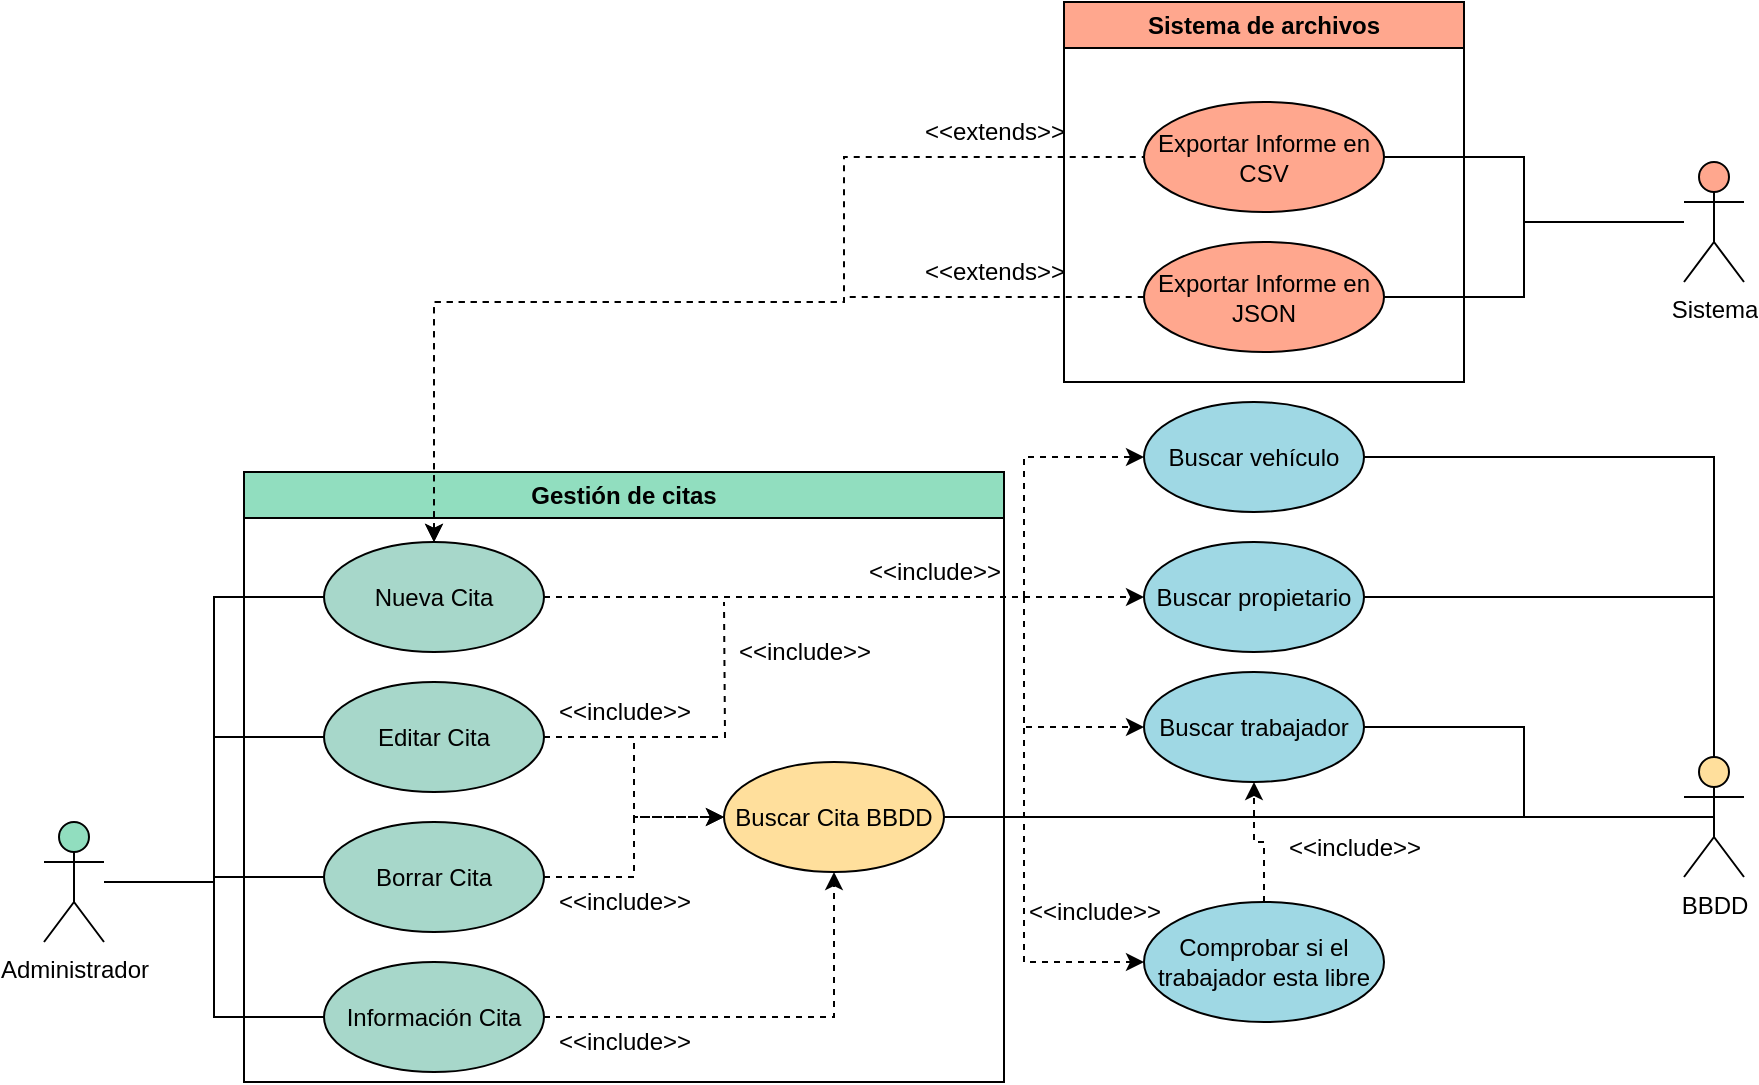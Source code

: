 <mxfile version="21.2.8" type="device">
  <diagram name="Página-1" id="X6QkE8EgPwQf4GEZeboy">
    <mxGraphModel dx="1877" dy="1798" grid="1" gridSize="10" guides="1" tooltips="1" connect="1" arrows="1" fold="1" page="1" pageScale="1" pageWidth="827" pageHeight="1169" math="0" shadow="0">
      <root>
        <mxCell id="0" />
        <mxCell id="1" parent="0" />
        <mxCell id="l3UwjEVA5Tf1UNUXVqA1-14" style="rounded=0;orthogonalLoop=1;jettySize=auto;html=1;entryX=0;entryY=0.5;entryDx=0;entryDy=0;edgeStyle=orthogonalEdgeStyle;endArrow=none;endFill=0;" parent="1" source="l3UwjEVA5Tf1UNUXVqA1-1" target="l3UwjEVA5Tf1UNUXVqA1-4" edge="1">
          <mxGeometry relative="1" as="geometry" />
        </mxCell>
        <mxCell id="l3UwjEVA5Tf1UNUXVqA1-15" style="edgeStyle=orthogonalEdgeStyle;rounded=0;orthogonalLoop=1;jettySize=auto;html=1;entryX=0;entryY=0.5;entryDx=0;entryDy=0;endArrow=none;endFill=0;" parent="1" source="l3UwjEVA5Tf1UNUXVqA1-1" target="l3UwjEVA5Tf1UNUXVqA1-10" edge="1">
          <mxGeometry relative="1" as="geometry" />
        </mxCell>
        <mxCell id="l3UwjEVA5Tf1UNUXVqA1-16" style="edgeStyle=orthogonalEdgeStyle;rounded=0;orthogonalLoop=1;jettySize=auto;html=1;entryX=0;entryY=0.5;entryDx=0;entryDy=0;endArrow=none;endFill=0;" parent="1" source="l3UwjEVA5Tf1UNUXVqA1-1" target="l3UwjEVA5Tf1UNUXVqA1-11" edge="1">
          <mxGeometry relative="1" as="geometry" />
        </mxCell>
        <mxCell id="l3UwjEVA5Tf1UNUXVqA1-17" style="edgeStyle=orthogonalEdgeStyle;rounded=0;orthogonalLoop=1;jettySize=auto;html=1;entryX=0;entryY=0.5;entryDx=0;entryDy=0;endArrow=none;endFill=0;" parent="1" source="l3UwjEVA5Tf1UNUXVqA1-1" target="l3UwjEVA5Tf1UNUXVqA1-12" edge="1">
          <mxGeometry relative="1" as="geometry" />
        </mxCell>
        <mxCell id="l3UwjEVA5Tf1UNUXVqA1-1" value="Administrador" style="shape=umlActor;verticalLabelPosition=bottom;verticalAlign=top;html=1;outlineConnect=0;fillColor=#91DEBF;" parent="1" vertex="1">
          <mxGeometry x="-770" y="190" width="30" height="60" as="geometry" />
        </mxCell>
        <mxCell id="l3UwjEVA5Tf1UNUXVqA1-7" value="BBDD" style="shape=umlActor;verticalLabelPosition=bottom;verticalAlign=top;html=1;outlineConnect=0;fillColor=#FFDF9C;" parent="1" vertex="1">
          <mxGeometry x="50" y="157.5" width="30" height="60" as="geometry" />
        </mxCell>
        <mxCell id="l3UwjEVA5Tf1UNUXVqA1-9" value="Gestión de citas" style="swimlane;whiteSpace=wrap;html=1;fillColor=#91debf;" parent="1" vertex="1">
          <mxGeometry x="-670" y="15" width="380" height="305" as="geometry" />
        </mxCell>
        <mxCell id="l3UwjEVA5Tf1UNUXVqA1-4" value="Nueva Cita" style="ellipse;whiteSpace=wrap;html=1;fillColor=#a7d7ca;" parent="l3UwjEVA5Tf1UNUXVqA1-9" vertex="1">
          <mxGeometry x="40" y="35" width="110" height="55" as="geometry" />
        </mxCell>
        <mxCell id="l3UwjEVA5Tf1UNUXVqA1-20" style="edgeStyle=orthogonalEdgeStyle;rounded=0;orthogonalLoop=1;jettySize=auto;html=1;entryX=0;entryY=0.5;entryDx=0;entryDy=0;dashed=1;" parent="l3UwjEVA5Tf1UNUXVqA1-9" source="l3UwjEVA5Tf1UNUXVqA1-10" target="l3UwjEVA5Tf1UNUXVqA1-19" edge="1">
          <mxGeometry relative="1" as="geometry" />
        </mxCell>
        <mxCell id="FBHlcenwKWJ4jDSlFo9d-6" style="edgeStyle=orthogonalEdgeStyle;rounded=0;orthogonalLoop=1;jettySize=auto;html=1;dashed=1;endArrow=none;endFill=0;" edge="1" parent="l3UwjEVA5Tf1UNUXVqA1-9" source="l3UwjEVA5Tf1UNUXVqA1-10">
          <mxGeometry relative="1" as="geometry">
            <mxPoint x="240" y="65" as="targetPoint" />
          </mxGeometry>
        </mxCell>
        <mxCell id="l3UwjEVA5Tf1UNUXVqA1-10" value="Editar Cita" style="ellipse;whiteSpace=wrap;html=1;fillColor=#a7d7ca;" parent="l3UwjEVA5Tf1UNUXVqA1-9" vertex="1">
          <mxGeometry x="40" y="105" width="110" height="55" as="geometry" />
        </mxCell>
        <mxCell id="l3UwjEVA5Tf1UNUXVqA1-22" style="edgeStyle=orthogonalEdgeStyle;rounded=0;orthogonalLoop=1;jettySize=auto;html=1;entryX=0;entryY=0.5;entryDx=0;entryDy=0;dashed=1;" parent="l3UwjEVA5Tf1UNUXVqA1-9" source="l3UwjEVA5Tf1UNUXVqA1-11" target="l3UwjEVA5Tf1UNUXVqA1-19" edge="1">
          <mxGeometry relative="1" as="geometry" />
        </mxCell>
        <mxCell id="l3UwjEVA5Tf1UNUXVqA1-11" value="Borrar Cita" style="ellipse;whiteSpace=wrap;html=1;fillColor=#a7d7ca;" parent="l3UwjEVA5Tf1UNUXVqA1-9" vertex="1">
          <mxGeometry x="40" y="175" width="110" height="55" as="geometry" />
        </mxCell>
        <mxCell id="l3UwjEVA5Tf1UNUXVqA1-24" style="edgeStyle=orthogonalEdgeStyle;rounded=0;orthogonalLoop=1;jettySize=auto;html=1;entryX=0.5;entryY=1;entryDx=0;entryDy=0;dashed=1;" parent="l3UwjEVA5Tf1UNUXVqA1-9" source="l3UwjEVA5Tf1UNUXVqA1-12" target="l3UwjEVA5Tf1UNUXVqA1-19" edge="1">
          <mxGeometry relative="1" as="geometry" />
        </mxCell>
        <mxCell id="l3UwjEVA5Tf1UNUXVqA1-12" value="Información Cita" style="ellipse;whiteSpace=wrap;html=1;fillColor=#a7d7ca;" parent="l3UwjEVA5Tf1UNUXVqA1-9" vertex="1">
          <mxGeometry x="40" y="245" width="110" height="55" as="geometry" />
        </mxCell>
        <mxCell id="l3UwjEVA5Tf1UNUXVqA1-19" value="Buscar Cita BBDD" style="ellipse;whiteSpace=wrap;html=1;fillColor=#ffdf9c;" parent="l3UwjEVA5Tf1UNUXVqA1-9" vertex="1">
          <mxGeometry x="240" y="145" width="110" height="55" as="geometry" />
        </mxCell>
        <mxCell id="l3UwjEVA5Tf1UNUXVqA1-21" value="&amp;lt;&amp;lt;include&amp;gt;&amp;gt;" style="text;html=1;align=center;verticalAlign=middle;resizable=0;points=[];autosize=1;strokeColor=none;fillColor=none;" parent="l3UwjEVA5Tf1UNUXVqA1-9" vertex="1">
          <mxGeometry x="145" y="105" width="90" height="30" as="geometry" />
        </mxCell>
        <mxCell id="l3UwjEVA5Tf1UNUXVqA1-23" value="&amp;lt;&amp;lt;include&amp;gt;&amp;gt;" style="text;html=1;align=center;verticalAlign=middle;resizable=0;points=[];autosize=1;strokeColor=none;fillColor=none;" parent="l3UwjEVA5Tf1UNUXVqA1-9" vertex="1">
          <mxGeometry x="145" y="200" width="90" height="30" as="geometry" />
        </mxCell>
        <mxCell id="l3UwjEVA5Tf1UNUXVqA1-25" value="&amp;lt;&amp;lt;include&amp;gt;&amp;gt;" style="text;html=1;align=center;verticalAlign=middle;resizable=0;points=[];autosize=1;strokeColor=none;fillColor=none;" parent="l3UwjEVA5Tf1UNUXVqA1-9" vertex="1">
          <mxGeometry x="145" y="270" width="90" height="30" as="geometry" />
        </mxCell>
        <mxCell id="l3UwjEVA5Tf1UNUXVqA1-37" value="&amp;lt;&amp;lt;include&amp;gt;&amp;gt;" style="text;html=1;align=center;verticalAlign=middle;resizable=0;points=[];autosize=1;strokeColor=none;fillColor=none;" parent="l3UwjEVA5Tf1UNUXVqA1-9" vertex="1">
          <mxGeometry x="300" y="35" width="90" height="30" as="geometry" />
        </mxCell>
        <mxCell id="FBHlcenwKWJ4jDSlFo9d-8" value="&amp;lt;&amp;lt;include&amp;gt;&amp;gt;" style="text;html=1;align=center;verticalAlign=middle;resizable=0;points=[];autosize=1;strokeColor=none;fillColor=none;" vertex="1" parent="l3UwjEVA5Tf1UNUXVqA1-9">
          <mxGeometry x="235" y="75" width="90" height="30" as="geometry" />
        </mxCell>
        <mxCell id="l3UwjEVA5Tf1UNUXVqA1-27" style="edgeStyle=orthogonalEdgeStyle;rounded=0;orthogonalLoop=1;jettySize=auto;html=1;endArrow=none;endFill=0;entryX=0.5;entryY=0.5;entryDx=0;entryDy=0;entryPerimeter=0;" parent="1" source="l3UwjEVA5Tf1UNUXVqA1-19" target="l3UwjEVA5Tf1UNUXVqA1-7" edge="1">
          <mxGeometry relative="1" as="geometry" />
        </mxCell>
        <mxCell id="l3UwjEVA5Tf1UNUXVqA1-34" style="edgeStyle=orthogonalEdgeStyle;rounded=0;orthogonalLoop=1;jettySize=auto;html=1;entryX=0.5;entryY=0;entryDx=0;entryDy=0;entryPerimeter=0;endArrow=none;endFill=0;" parent="1" source="l3UwjEVA5Tf1UNUXVqA1-28" target="l3UwjEVA5Tf1UNUXVqA1-7" edge="1">
          <mxGeometry relative="1" as="geometry" />
        </mxCell>
        <mxCell id="l3UwjEVA5Tf1UNUXVqA1-28" value="Buscar vehículo" style="ellipse;whiteSpace=wrap;html=1;fillColor=#9fd8e4;" parent="1" vertex="1">
          <mxGeometry x="-220" y="-20" width="110" height="55" as="geometry" />
        </mxCell>
        <mxCell id="l3UwjEVA5Tf1UNUXVqA1-35" style="edgeStyle=orthogonalEdgeStyle;rounded=0;orthogonalLoop=1;jettySize=auto;html=1;entryX=0.5;entryY=0;entryDx=0;entryDy=0;entryPerimeter=0;endArrow=none;endFill=0;" parent="1" source="l3UwjEVA5Tf1UNUXVqA1-29" target="l3UwjEVA5Tf1UNUXVqA1-7" edge="1">
          <mxGeometry relative="1" as="geometry" />
        </mxCell>
        <mxCell id="l3UwjEVA5Tf1UNUXVqA1-29" value="Buscar propietario" style="ellipse;whiteSpace=wrap;html=1;fillColor=#9fd8e4;" parent="1" vertex="1">
          <mxGeometry x="-220" y="50" width="110" height="55" as="geometry" />
        </mxCell>
        <mxCell id="l3UwjEVA5Tf1UNUXVqA1-36" style="edgeStyle=orthogonalEdgeStyle;rounded=0;orthogonalLoop=1;jettySize=auto;html=1;entryX=0.5;entryY=0.5;entryDx=0;entryDy=0;entryPerimeter=0;endArrow=none;endFill=0;" parent="1" source="l3UwjEVA5Tf1UNUXVqA1-30" target="l3UwjEVA5Tf1UNUXVqA1-7" edge="1">
          <mxGeometry relative="1" as="geometry" />
        </mxCell>
        <mxCell id="l3UwjEVA5Tf1UNUXVqA1-45" style="edgeStyle=orthogonalEdgeStyle;rounded=0;orthogonalLoop=1;jettySize=auto;html=1;dashed=1;entryX=0;entryY=0.5;entryDx=0;entryDy=0;" parent="1" target="l3UwjEVA5Tf1UNUXVqA1-46" edge="1">
          <mxGeometry relative="1" as="geometry">
            <mxPoint x="-165" y="250" as="targetPoint" />
            <mxPoint x="-280" y="143" as="sourcePoint" />
            <Array as="points">
              <mxPoint x="-280" y="260" />
            </Array>
          </mxGeometry>
        </mxCell>
        <mxCell id="l3UwjEVA5Tf1UNUXVqA1-30" value="Buscar trabajador" style="ellipse;whiteSpace=wrap;html=1;fillColor=#9fd8e4;" parent="1" vertex="1">
          <mxGeometry x="-220" y="115" width="110" height="55" as="geometry" />
        </mxCell>
        <mxCell id="l3UwjEVA5Tf1UNUXVqA1-31" style="edgeStyle=orthogonalEdgeStyle;rounded=0;orthogonalLoop=1;jettySize=auto;html=1;entryX=0;entryY=0.5;entryDx=0;entryDy=0;dashed=1;" parent="1" source="l3UwjEVA5Tf1UNUXVqA1-4" target="l3UwjEVA5Tf1UNUXVqA1-28" edge="1">
          <mxGeometry relative="1" as="geometry">
            <Array as="points">
              <mxPoint x="-280" y="78" />
              <mxPoint x="-280" y="8" />
            </Array>
          </mxGeometry>
        </mxCell>
        <mxCell id="l3UwjEVA5Tf1UNUXVqA1-32" style="edgeStyle=orthogonalEdgeStyle;rounded=0;orthogonalLoop=1;jettySize=auto;html=1;entryX=0;entryY=0.5;entryDx=0;entryDy=0;dashed=1;" parent="1" source="l3UwjEVA5Tf1UNUXVqA1-4" target="l3UwjEVA5Tf1UNUXVqA1-29" edge="1">
          <mxGeometry relative="1" as="geometry" />
        </mxCell>
        <mxCell id="l3UwjEVA5Tf1UNUXVqA1-33" style="edgeStyle=orthogonalEdgeStyle;rounded=0;orthogonalLoop=1;jettySize=auto;html=1;entryX=0;entryY=0.5;entryDx=0;entryDy=0;dashed=1;" parent="1" source="l3UwjEVA5Tf1UNUXVqA1-4" target="l3UwjEVA5Tf1UNUXVqA1-30" edge="1">
          <mxGeometry relative="1" as="geometry">
            <Array as="points">
              <mxPoint x="-280" y="78" />
              <mxPoint x="-280" y="142" />
            </Array>
          </mxGeometry>
        </mxCell>
        <mxCell id="FBHlcenwKWJ4jDSlFo9d-15" style="edgeStyle=orthogonalEdgeStyle;rounded=0;orthogonalLoop=1;jettySize=auto;html=1;endArrow=none;endFill=0;" edge="1" parent="1" source="l3UwjEVA5Tf1UNUXVqA1-38">
          <mxGeometry relative="1" as="geometry">
            <mxPoint x="50" y="-110" as="targetPoint" />
            <Array as="points">
              <mxPoint x="-30" y="-72" />
              <mxPoint x="-30" y="-110" />
            </Array>
          </mxGeometry>
        </mxCell>
        <mxCell id="l3UwjEVA5Tf1UNUXVqA1-38" value="Exportar Informe en JSON" style="ellipse;whiteSpace=wrap;html=1;fillColor=#ffa78e;" parent="1" vertex="1">
          <mxGeometry x="-220" y="-100" width="120" height="55" as="geometry" />
        </mxCell>
        <mxCell id="l3UwjEVA5Tf1UNUXVqA1-40" value="&amp;lt;&amp;lt;extends&amp;gt;&amp;gt;" style="text;html=1;align=center;verticalAlign=middle;resizable=0;points=[];autosize=1;strokeColor=none;fillColor=none;" parent="1" vertex="1">
          <mxGeometry x="-340" y="-100" width="90" height="30" as="geometry" />
        </mxCell>
        <mxCell id="FBHlcenwKWJ4jDSlFo9d-14" style="edgeStyle=orthogonalEdgeStyle;rounded=0;orthogonalLoop=1;jettySize=auto;html=1;endArrow=none;endFill=0;" edge="1" parent="1" source="l3UwjEVA5Tf1UNUXVqA1-41" target="FBHlcenwKWJ4jDSlFo9d-10">
          <mxGeometry relative="1" as="geometry">
            <Array as="points">
              <mxPoint x="-30" y="-142" />
              <mxPoint x="-30" y="-110" />
            </Array>
          </mxGeometry>
        </mxCell>
        <mxCell id="l3UwjEVA5Tf1UNUXVqA1-41" value="Exportar Informe en CSV" style="ellipse;whiteSpace=wrap;html=1;fillColor=#ffa78e;" parent="1" vertex="1">
          <mxGeometry x="-220" y="-170" width="120" height="55" as="geometry" />
        </mxCell>
        <mxCell id="l3UwjEVA5Tf1UNUXVqA1-42" style="edgeStyle=orthogonalEdgeStyle;rounded=0;orthogonalLoop=1;jettySize=auto;html=1;entryX=0;entryY=0.5;entryDx=0;entryDy=0;dashed=1;endArrow=none;endFill=0;startArrow=classic;startFill=1;" parent="1" source="l3UwjEVA5Tf1UNUXVqA1-4" target="l3UwjEVA5Tf1UNUXVqA1-38" edge="1">
          <mxGeometry relative="1" as="geometry">
            <Array as="points">
              <mxPoint x="-575" y="-70" />
              <mxPoint x="-370" y="-70" />
              <mxPoint x="-370" y="-72" />
            </Array>
          </mxGeometry>
        </mxCell>
        <mxCell id="l3UwjEVA5Tf1UNUXVqA1-43" style="edgeStyle=orthogonalEdgeStyle;rounded=0;orthogonalLoop=1;jettySize=auto;html=1;entryX=0;entryY=0.5;entryDx=0;entryDy=0;dashed=1;endArrow=none;endFill=0;startArrow=classic;startFill=1;" parent="1" source="l3UwjEVA5Tf1UNUXVqA1-4" target="l3UwjEVA5Tf1UNUXVqA1-41" edge="1">
          <mxGeometry relative="1" as="geometry">
            <Array as="points">
              <mxPoint x="-575" y="-70" />
              <mxPoint x="-370" y="-70" />
              <mxPoint x="-370" y="-142" />
            </Array>
          </mxGeometry>
        </mxCell>
        <mxCell id="l3UwjEVA5Tf1UNUXVqA1-44" value="&amp;lt;&amp;lt;extends&amp;gt;&amp;gt;" style="text;html=1;align=center;verticalAlign=middle;resizable=0;points=[];autosize=1;strokeColor=none;fillColor=none;" parent="1" vertex="1">
          <mxGeometry x="-340" y="-170" width="90" height="30" as="geometry" />
        </mxCell>
        <mxCell id="FBHlcenwKWJ4jDSlFo9d-2" style="edgeStyle=orthogonalEdgeStyle;rounded=0;orthogonalLoop=1;jettySize=auto;html=1;entryX=0.5;entryY=1;entryDx=0;entryDy=0;dashed=1;endArrow=classic;endFill=1;" edge="1" parent="1" source="l3UwjEVA5Tf1UNUXVqA1-46" target="l3UwjEVA5Tf1UNUXVqA1-30">
          <mxGeometry relative="1" as="geometry" />
        </mxCell>
        <mxCell id="l3UwjEVA5Tf1UNUXVqA1-46" value="Comprobar si el trabajador esta libre" style="ellipse;whiteSpace=wrap;html=1;fillColor=#9fd8e4;" parent="1" vertex="1">
          <mxGeometry x="-220" y="230" width="120" height="60" as="geometry" />
        </mxCell>
        <mxCell id="l3UwjEVA5Tf1UNUXVqA1-48" value="&amp;lt;&amp;lt;include&amp;gt;&amp;gt;" style="text;html=1;align=center;verticalAlign=middle;resizable=0;points=[];autosize=1;strokeColor=none;fillColor=none;" parent="1" vertex="1">
          <mxGeometry x="-290" y="220" width="90" height="30" as="geometry" />
        </mxCell>
        <mxCell id="FBHlcenwKWJ4jDSlFo9d-3" value="&amp;lt;&amp;lt;include&amp;gt;&amp;gt;" style="text;html=1;align=center;verticalAlign=middle;resizable=0;points=[];autosize=1;strokeColor=none;fillColor=none;" vertex="1" parent="1">
          <mxGeometry x="-160" y="187.5" width="90" height="30" as="geometry" />
        </mxCell>
        <mxCell id="FBHlcenwKWJ4jDSlFo9d-9" value="Sistema de archivos" style="swimlane;whiteSpace=wrap;html=1;fillColor=#FFA78E;" vertex="1" parent="1">
          <mxGeometry x="-260" y="-220" width="200" height="190" as="geometry" />
        </mxCell>
        <mxCell id="FBHlcenwKWJ4jDSlFo9d-10" value="Sistema" style="shape=umlActor;verticalLabelPosition=bottom;verticalAlign=top;html=1;outlineConnect=0;fillColor=#FFA78E;" vertex="1" parent="1">
          <mxGeometry x="50" y="-140" width="30" height="60" as="geometry" />
        </mxCell>
      </root>
    </mxGraphModel>
  </diagram>
</mxfile>
